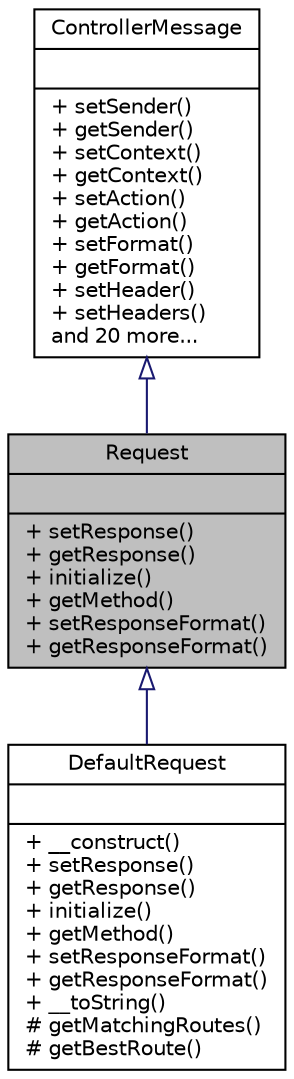 digraph "Request"
{
  edge [fontname="Helvetica",fontsize="10",labelfontname="Helvetica",labelfontsize="10"];
  node [fontname="Helvetica",fontsize="10",shape=record];
  Node0 [label="{Request\n||+ setResponse()\l+ getResponse()\l+ initialize()\l+ getMethod()\l+ setResponseFormat()\l+ getResponseFormat()\l}",height=0.2,width=0.4,color="black", fillcolor="grey75", style="filled", fontcolor="black"];
  Node1 -> Node0 [dir="back",color="midnightblue",fontsize="10",style="solid",arrowtail="onormal",fontname="Helvetica"];
  Node1 [label="{ControllerMessage\n||+ setSender()\l+ getSender()\l+ setContext()\l+ getContext()\l+ setAction()\l+ getAction()\l+ setFormat()\l+ getFormat()\l+ setHeader()\l+ setHeaders()\land 20 more...\l}",height=0.2,width=0.4,color="black", fillcolor="white", style="filled",URL="$interfacewcmf_1_1lib_1_1presentation_1_1_controller_message.html",tooltip="Messages are sent between Controllers and are used to transfer data between them. ..."];
  Node0 -> Node2 [dir="back",color="midnightblue",fontsize="10",style="solid",arrowtail="onormal",fontname="Helvetica"];
  Node2 [label="{DefaultRequest\n||+ __construct()\l+ setResponse()\l+ getResponse()\l+ initialize()\l+ getMethod()\l+ setResponseFormat()\l+ getResponseFormat()\l+ __toString()\l# getMatchingRoutes()\l# getBestRoute()\l}",height=0.2,width=0.4,color="black", fillcolor="white", style="filled",URL="$classwcmf_1_1lib_1_1presentation_1_1impl_1_1_default_request.html",tooltip="Default Request implementation. "];
}
